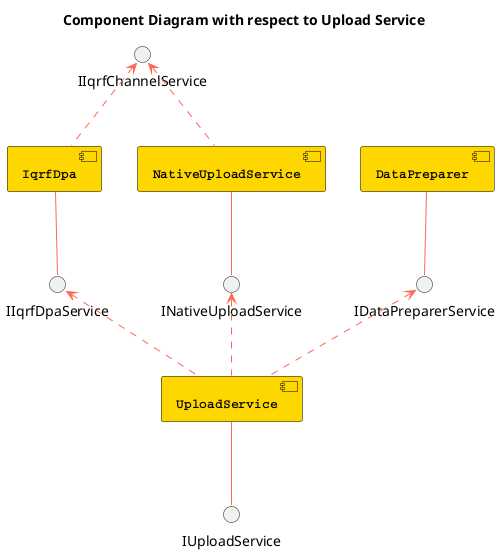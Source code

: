 @startuml
title Component Diagram with respect to Upload Service

skinparam component {
  FontSize 13
  BackgroundColor<<Apache>> Red
  BorderColor<<Apache>> #FF6655
  FontName Courier
  FontStyle bold
  BorderColor black
  BackgroundColor gold
  ArrowFontStyle italic
  ArrowFontName Arial
  ArrowColor #FF6655
  ArrowFontColor #777777
}

skinparam note {
  FontSize 9
  FontName Arial
  BorderColor Gray
  BackgroundColor white
  FontStyle italic
  ArrowFontName Arial
}


interface "IUploadService" as I1
interface "IIqrfDpaService" as I2
interface "INativeUploadService" as I3
interface "IDataPreparerService" as I4
interface "IIqrfChannelService" as I5

component [UploadService] as C1
component [IqrfDpa] as C2
component [NativeUploadService] as C3
component [DataPreparer] as C4

C1 -- I1
C2 -- I2
C3 -- I3
C4 -- I4
C1 .u.> I2
C1 .u.> I3
C1 .u.> I4
C2 .u.> I5
C3 .u.> I5

@enduml
